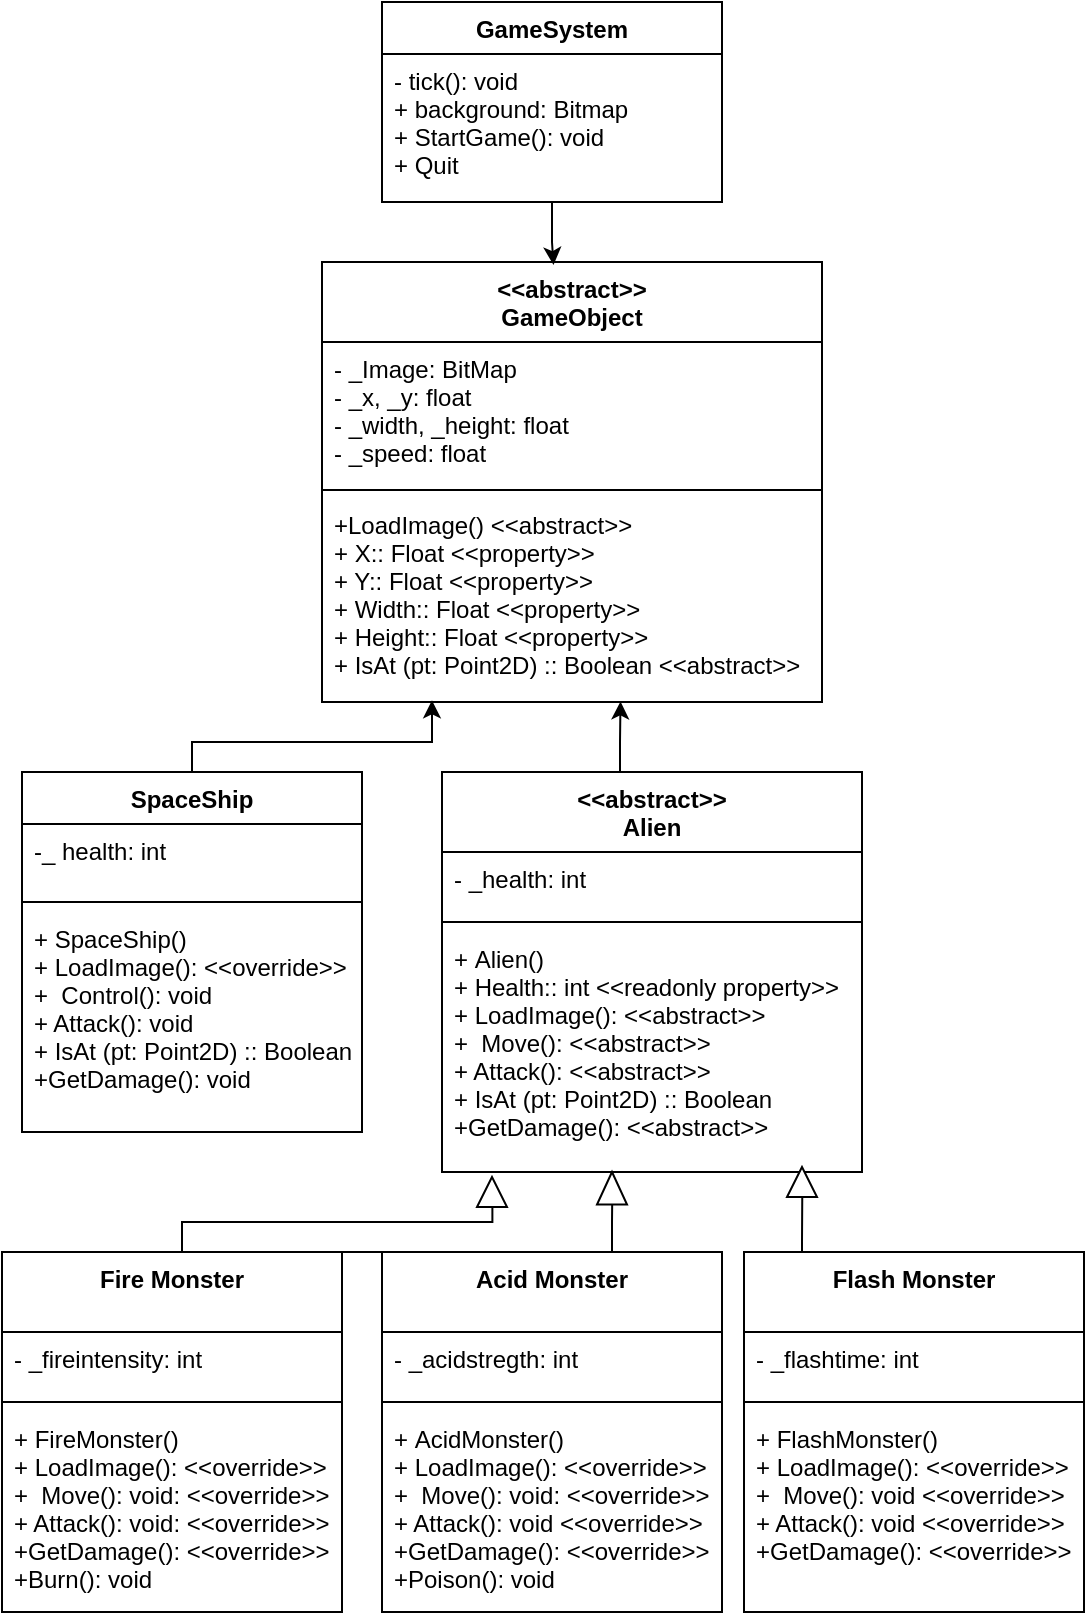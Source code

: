 <mxfile version="21.8.2" type="device">
  <diagram id="C5RBs43oDa-KdzZeNtuy" name="Page-1">
    <mxGraphModel dx="1518" dy="731" grid="1" gridSize="10" guides="1" tooltips="1" connect="1" arrows="1" fold="1" page="1" pageScale="1" pageWidth="827" pageHeight="1169" math="0" shadow="0">
      <root>
        <mxCell id="WIyWlLk6GJQsqaUBKTNV-0" />
        <mxCell id="WIyWlLk6GJQsqaUBKTNV-1" parent="WIyWlLk6GJQsqaUBKTNV-0" />
        <mxCell id="zkfFHV4jXpPFQw0GAbJ--0" value="SpaceShip" style="swimlane;fontStyle=1;align=center;verticalAlign=top;childLayout=stackLayout;horizontal=1;startSize=26;horizontalStack=0;resizeParent=1;resizeLast=0;collapsible=1;marginBottom=0;rounded=0;shadow=0;strokeWidth=1;" parent="WIyWlLk6GJQsqaUBKTNV-1" vertex="1">
          <mxGeometry x="100" y="555" width="170" height="180" as="geometry">
            <mxRectangle x="230" y="140" width="160" height="26" as="alternateBounds" />
          </mxGeometry>
        </mxCell>
        <mxCell id="zkfFHV4jXpPFQw0GAbJ--1" value="-_ health: int" style="text;align=left;verticalAlign=top;spacingLeft=4;spacingRight=4;overflow=hidden;rotatable=0;points=[[0,0.5],[1,0.5]];portConstraint=eastwest;" parent="zkfFHV4jXpPFQw0GAbJ--0" vertex="1">
          <mxGeometry y="26" width="170" height="34" as="geometry" />
        </mxCell>
        <mxCell id="zkfFHV4jXpPFQw0GAbJ--4" value="" style="line;html=1;strokeWidth=1;align=left;verticalAlign=middle;spacingTop=-1;spacingLeft=3;spacingRight=3;rotatable=0;labelPosition=right;points=[];portConstraint=eastwest;" parent="zkfFHV4jXpPFQw0GAbJ--0" vertex="1">
          <mxGeometry y="60" width="170" height="10" as="geometry" />
        </mxCell>
        <mxCell id="zkfFHV4jXpPFQw0GAbJ--5" value="+ SpaceShip()&#xa;+ LoadImage(): &lt;&lt;override&gt;&gt;&#xa;+  Control(): void &#xa;+ Attack(): void &#xa;+ IsAt (pt: Point2D) :: Boolean&#xa;+GetDamage(): void &#xa;" style="text;align=left;verticalAlign=top;spacingLeft=4;spacingRight=4;overflow=hidden;rotatable=0;points=[[0,0.5],[1,0.5]];portConstraint=eastwest;" parent="zkfFHV4jXpPFQw0GAbJ--0" vertex="1">
          <mxGeometry y="70" width="170" height="100" as="geometry" />
        </mxCell>
        <mxCell id="_6Rloa92UqL3oL81wmdt-4" value="&lt;&lt;abstract&gt;&gt;&#xa;GameObject" style="swimlane;fontStyle=1;align=center;verticalAlign=top;childLayout=stackLayout;horizontal=1;startSize=40;horizontalStack=0;resizeParent=1;resizeLast=0;collapsible=1;marginBottom=0;rounded=0;shadow=0;strokeWidth=1;" parent="WIyWlLk6GJQsqaUBKTNV-1" vertex="1">
          <mxGeometry x="250" y="300" width="250" height="220" as="geometry">
            <mxRectangle x="230" y="140" width="160" height="26" as="alternateBounds" />
          </mxGeometry>
        </mxCell>
        <mxCell id="_6Rloa92UqL3oL81wmdt-5" value="- _Image: BitMap&#xa;- _x, _y: float&#xa;- _width, _height: float&#xa;- _speed: float" style="text;align=left;verticalAlign=top;spacingLeft=4;spacingRight=4;overflow=hidden;rotatable=0;points=[[0,0.5],[1,0.5]];portConstraint=eastwest;" parent="_6Rloa92UqL3oL81wmdt-4" vertex="1">
          <mxGeometry y="40" width="250" height="70" as="geometry" />
        </mxCell>
        <mxCell id="_6Rloa92UqL3oL81wmdt-6" value="" style="line;html=1;strokeWidth=1;align=left;verticalAlign=middle;spacingTop=-1;spacingLeft=3;spacingRight=3;rotatable=0;labelPosition=right;points=[];portConstraint=eastwest;" parent="_6Rloa92UqL3oL81wmdt-4" vertex="1">
          <mxGeometry y="110" width="250" height="8" as="geometry" />
        </mxCell>
        <mxCell id="_6Rloa92UqL3oL81wmdt-7" value="+LoadImage() &lt;&lt;abstract&gt;&gt;&#xa;+ X:: Float &lt;&lt;property&gt;&gt;&#xa;+ Y:: Float &lt;&lt;property&gt;&gt;&#xa;+ Width:: Float &lt;&lt;property&gt;&gt;&#xa;+ Height:: Float &lt;&lt;property&gt;&gt;&#xa;+ IsAt (pt: Point2D) :: Boolean &lt;&lt;abstract&gt;&gt;&#xa; " style="text;align=left;verticalAlign=top;spacingLeft=4;spacingRight=4;overflow=hidden;rotatable=0;points=[[0,0.5],[1,0.5]];portConstraint=eastwest;" parent="_6Rloa92UqL3oL81wmdt-4" vertex="1">
          <mxGeometry y="118" width="250" height="102" as="geometry" />
        </mxCell>
        <mxCell id="_6Rloa92UqL3oL81wmdt-25" value="&lt;&lt;abstract&gt;&gt;&#xa;Alien" style="swimlane;fontStyle=1;align=center;verticalAlign=top;childLayout=stackLayout;horizontal=1;startSize=40;horizontalStack=0;resizeParent=1;resizeLast=0;collapsible=1;marginBottom=0;rounded=0;shadow=0;strokeWidth=1;" parent="WIyWlLk6GJQsqaUBKTNV-1" vertex="1">
          <mxGeometry x="310" y="555" width="210" height="200" as="geometry">
            <mxRectangle x="230" y="140" width="160" height="26" as="alternateBounds" />
          </mxGeometry>
        </mxCell>
        <mxCell id="_6Rloa92UqL3oL81wmdt-26" value="- _health: int" style="text;align=left;verticalAlign=top;spacingLeft=4;spacingRight=4;overflow=hidden;rotatable=0;points=[[0,0.5],[1,0.5]];portConstraint=eastwest;" parent="_6Rloa92UqL3oL81wmdt-25" vertex="1">
          <mxGeometry y="40" width="210" height="30" as="geometry" />
        </mxCell>
        <mxCell id="_6Rloa92UqL3oL81wmdt-27" value="" style="line;html=1;strokeWidth=1;align=left;verticalAlign=middle;spacingTop=-1;spacingLeft=3;spacingRight=3;rotatable=0;labelPosition=right;points=[];portConstraint=eastwest;" parent="_6Rloa92UqL3oL81wmdt-25" vertex="1">
          <mxGeometry y="70" width="210" height="10" as="geometry" />
        </mxCell>
        <mxCell id="_6Rloa92UqL3oL81wmdt-28" value="+ Alien()&#xa;+ Health:: int &lt;&lt;readonly property&gt;&gt;&#xa;+ LoadImage(): &lt;&lt;abstract&gt;&gt;&#xa;+  Move(): &lt;&lt;abstract&gt;&gt; &#xa;+ Attack(): &lt;&lt;abstract&gt;&gt; &#xa;+ IsAt (pt: Point2D) :: Boolean&#xa;+GetDamage(): &lt;&lt;abstract&gt;&gt;  &#xa;" style="text;align=left;verticalAlign=top;spacingLeft=4;spacingRight=4;overflow=hidden;rotatable=0;points=[[0,0.5],[1,0.5]];portConstraint=eastwest;" parent="_6Rloa92UqL3oL81wmdt-25" vertex="1">
          <mxGeometry y="80" width="210" height="110" as="geometry" />
        </mxCell>
        <mxCell id="_6Rloa92UqL3oL81wmdt-34" value="Acid Monster" style="swimlane;fontStyle=1;align=center;verticalAlign=top;childLayout=stackLayout;horizontal=1;startSize=40;horizontalStack=0;resizeParent=1;resizeLast=0;collapsible=1;marginBottom=0;rounded=0;shadow=0;strokeWidth=1;" parent="WIyWlLk6GJQsqaUBKTNV-1" vertex="1">
          <mxGeometry x="280" y="795" width="170" height="180" as="geometry">
            <mxRectangle x="230" y="140" width="160" height="26" as="alternateBounds" />
          </mxGeometry>
        </mxCell>
        <mxCell id="_6Rloa92UqL3oL81wmdt-35" value="- _acidstregth: int" style="text;align=left;verticalAlign=top;spacingLeft=4;spacingRight=4;overflow=hidden;rotatable=0;points=[[0,0.5],[1,0.5]];portConstraint=eastwest;" parent="_6Rloa92UqL3oL81wmdt-34" vertex="1">
          <mxGeometry y="40" width="170" height="30" as="geometry" />
        </mxCell>
        <mxCell id="_6Rloa92UqL3oL81wmdt-36" value="" style="line;html=1;strokeWidth=1;align=left;verticalAlign=middle;spacingTop=-1;spacingLeft=3;spacingRight=3;rotatable=0;labelPosition=right;points=[];portConstraint=eastwest;" parent="_6Rloa92UqL3oL81wmdt-34" vertex="1">
          <mxGeometry y="70" width="170" height="10" as="geometry" />
        </mxCell>
        <mxCell id="_6Rloa92UqL3oL81wmdt-37" value="+ AcidMonster()&#xa;+ LoadImage(): &lt;&lt;override&gt;&gt;&#xa;+  Move(): void: &lt;&lt;override&gt;&gt;&#xa;+ Attack(): void &lt;&lt;override&gt;&gt;&#xa;+GetDamage(): &lt;&lt;override&gt;&gt;&#xa;+Poison(): void&#xa;" style="text;align=left;verticalAlign=top;spacingLeft=4;spacingRight=4;overflow=hidden;rotatable=0;points=[[0,0.5],[1,0.5]];portConstraint=eastwest;" parent="_6Rloa92UqL3oL81wmdt-34" vertex="1">
          <mxGeometry y="80" width="170" height="100" as="geometry" />
        </mxCell>
        <mxCell id="_6Rloa92UqL3oL81wmdt-38" value="Flash Monster" style="swimlane;fontStyle=1;align=center;verticalAlign=top;childLayout=stackLayout;horizontal=1;startSize=40;horizontalStack=0;resizeParent=1;resizeLast=0;collapsible=1;marginBottom=0;rounded=0;shadow=0;strokeWidth=1;" parent="WIyWlLk6GJQsqaUBKTNV-1" vertex="1">
          <mxGeometry x="461" y="795" width="170" height="180" as="geometry">
            <mxRectangle x="230" y="140" width="160" height="26" as="alternateBounds" />
          </mxGeometry>
        </mxCell>
        <mxCell id="_6Rloa92UqL3oL81wmdt-39" value="- _flashtime: int" style="text;align=left;verticalAlign=top;spacingLeft=4;spacingRight=4;overflow=hidden;rotatable=0;points=[[0,0.5],[1,0.5]];portConstraint=eastwest;" parent="_6Rloa92UqL3oL81wmdt-38" vertex="1">
          <mxGeometry y="40" width="170" height="30" as="geometry" />
        </mxCell>
        <mxCell id="_6Rloa92UqL3oL81wmdt-40" value="" style="line;html=1;strokeWidth=1;align=left;verticalAlign=middle;spacingTop=-1;spacingLeft=3;spacingRight=3;rotatable=0;labelPosition=right;points=[];portConstraint=eastwest;" parent="_6Rloa92UqL3oL81wmdt-38" vertex="1">
          <mxGeometry y="70" width="170" height="10" as="geometry" />
        </mxCell>
        <mxCell id="_6Rloa92UqL3oL81wmdt-41" value="+ FlashMonster()&#xa;+ LoadImage(): &lt;&lt;override&gt;&gt;&#xa;+  Move(): void &lt;&lt;override&gt;&gt;&#xa;+ Attack(): void &lt;&lt;override&gt;&gt;&#xa;+GetDamage(): &lt;&lt;override&gt;&gt;&#xa;&#xa; &#xa;" style="text;align=left;verticalAlign=top;spacingLeft=4;spacingRight=4;overflow=hidden;rotatable=0;points=[[0,0.5],[1,0.5]];portConstraint=eastwest;" parent="_6Rloa92UqL3oL81wmdt-38" vertex="1">
          <mxGeometry y="80" width="170" height="100" as="geometry" />
        </mxCell>
        <mxCell id="_6Rloa92UqL3oL81wmdt-42" value="Fire Monster" style="swimlane;fontStyle=1;align=center;verticalAlign=top;childLayout=stackLayout;horizontal=1;startSize=40;horizontalStack=0;resizeParent=1;resizeLast=0;collapsible=1;marginBottom=0;rounded=0;shadow=0;strokeWidth=1;" parent="WIyWlLk6GJQsqaUBKTNV-1" vertex="1">
          <mxGeometry x="90" y="795" width="170" height="180" as="geometry">
            <mxRectangle x="230" y="140" width="160" height="26" as="alternateBounds" />
          </mxGeometry>
        </mxCell>
        <mxCell id="_6Rloa92UqL3oL81wmdt-43" value="- _fireintensity: int  " style="text;align=left;verticalAlign=top;spacingLeft=4;spacingRight=4;overflow=hidden;rotatable=0;points=[[0,0.5],[1,0.5]];portConstraint=eastwest;" parent="_6Rloa92UqL3oL81wmdt-42" vertex="1">
          <mxGeometry y="40" width="170" height="30" as="geometry" />
        </mxCell>
        <mxCell id="_6Rloa92UqL3oL81wmdt-44" value="" style="line;html=1;strokeWidth=1;align=left;verticalAlign=middle;spacingTop=-1;spacingLeft=3;spacingRight=3;rotatable=0;labelPosition=right;points=[];portConstraint=eastwest;" parent="_6Rloa92UqL3oL81wmdt-42" vertex="1">
          <mxGeometry y="70" width="170" height="10" as="geometry" />
        </mxCell>
        <mxCell id="_6Rloa92UqL3oL81wmdt-45" value="+ FireMonster()&#xa;+ LoadImage(): &lt;&lt;override&gt;&gt;&#xa;+  Move(): void: &lt;&lt;override&gt;&gt;&#xa;+ Attack(): void: &lt;&lt;override&gt;&gt;&#xa;+GetDamage(): &lt;&lt;override&gt;&gt;&#xa;+Burn(): void&#xa;" style="text;align=left;verticalAlign=top;spacingLeft=4;spacingRight=4;overflow=hidden;rotatable=0;points=[[0,0.5],[1,0.5]];portConstraint=eastwest;" parent="_6Rloa92UqL3oL81wmdt-42" vertex="1">
          <mxGeometry y="80" width="170" height="100" as="geometry" />
        </mxCell>
        <mxCell id="bsC8WfU2Xr_kG-LR6iMm-0" style="edgeStyle=orthogonalEdgeStyle;rounded=0;orthogonalLoop=1;jettySize=auto;html=1;entryX=0.22;entryY=0.992;entryDx=0;entryDy=0;entryPerimeter=0;" edge="1" parent="WIyWlLk6GJQsqaUBKTNV-1" source="zkfFHV4jXpPFQw0GAbJ--0" target="_6Rloa92UqL3oL81wmdt-7">
          <mxGeometry relative="1" as="geometry">
            <Array as="points">
              <mxPoint x="185" y="540" />
              <mxPoint x="305" y="540" />
            </Array>
          </mxGeometry>
        </mxCell>
        <mxCell id="bsC8WfU2Xr_kG-LR6iMm-1" style="edgeStyle=orthogonalEdgeStyle;rounded=0;orthogonalLoop=1;jettySize=auto;html=1;entryX=0.597;entryY=0.997;entryDx=0;entryDy=0;entryPerimeter=0;" edge="1" parent="WIyWlLk6GJQsqaUBKTNV-1" source="_6Rloa92UqL3oL81wmdt-25" target="_6Rloa92UqL3oL81wmdt-7">
          <mxGeometry relative="1" as="geometry">
            <Array as="points">
              <mxPoint x="399" y="540" />
              <mxPoint x="399" y="540" />
            </Array>
          </mxGeometry>
        </mxCell>
        <mxCell id="bsC8WfU2Xr_kG-LR6iMm-2" value="GameSystem" style="swimlane;fontStyle=1;align=center;verticalAlign=top;childLayout=stackLayout;horizontal=1;startSize=26;horizontalStack=0;resizeParent=1;resizeLast=0;collapsible=1;marginBottom=0;rounded=0;shadow=0;strokeWidth=1;" vertex="1" parent="WIyWlLk6GJQsqaUBKTNV-1">
          <mxGeometry x="280" y="170" width="170" height="100" as="geometry">
            <mxRectangle x="230" y="140" width="160" height="26" as="alternateBounds" />
          </mxGeometry>
        </mxCell>
        <mxCell id="bsC8WfU2Xr_kG-LR6iMm-5" value="- tick(): void&#xa;+ background: Bitmap&#xa;+ StartGame(): void&#xa;+ Quit" style="text;align=left;verticalAlign=top;spacingLeft=4;spacingRight=4;overflow=hidden;rotatable=0;points=[[0,0.5],[1,0.5]];portConstraint=eastwest;" vertex="1" parent="bsC8WfU2Xr_kG-LR6iMm-2">
          <mxGeometry y="26" width="170" height="74" as="geometry" />
        </mxCell>
        <mxCell id="bsC8WfU2Xr_kG-LR6iMm-6" style="edgeStyle=orthogonalEdgeStyle;rounded=0;orthogonalLoop=1;jettySize=auto;html=1;entryX=0.463;entryY=0.007;entryDx=0;entryDy=0;entryPerimeter=0;" edge="1" parent="WIyWlLk6GJQsqaUBKTNV-1" source="bsC8WfU2Xr_kG-LR6iMm-2" target="_6Rloa92UqL3oL81wmdt-4">
          <mxGeometry relative="1" as="geometry" />
        </mxCell>
        <mxCell id="bsC8WfU2Xr_kG-LR6iMm-12" style="edgeStyle=orthogonalEdgeStyle;rounded=0;orthogonalLoop=1;jettySize=auto;html=1;entryX=0.741;entryY=0.513;entryDx=0;entryDy=0;entryPerimeter=0;" edge="1" parent="WIyWlLk6GJQsqaUBKTNV-1" source="_6Rloa92UqL3oL81wmdt-42" target="bsC8WfU2Xr_kG-LR6iMm-8">
          <mxGeometry relative="1" as="geometry">
            <Array as="points">
              <mxPoint x="180" y="780" />
              <mxPoint x="335" y="780" />
            </Array>
          </mxGeometry>
        </mxCell>
        <mxCell id="bsC8WfU2Xr_kG-LR6iMm-8" value="" style="triangle;whiteSpace=wrap;html=1;rotation=-90;" vertex="1" parent="WIyWlLk6GJQsqaUBKTNV-1">
          <mxGeometry x="327.5" y="757.5" width="15" height="15" as="geometry" />
        </mxCell>
        <mxCell id="bsC8WfU2Xr_kG-LR6iMm-16" style="edgeStyle=orthogonalEdgeStyle;rounded=0;orthogonalLoop=1;jettySize=auto;html=1;entryX=0.741;entryY=0.513;entryDx=0;entryDy=0;entryPerimeter=0;" edge="1" parent="WIyWlLk6GJQsqaUBKTNV-1" target="bsC8WfU2Xr_kG-LR6iMm-17">
          <mxGeometry relative="1" as="geometry">
            <mxPoint x="240" y="795" as="sourcePoint" />
            <Array as="points">
              <mxPoint x="395" y="795" />
              <mxPoint x="395" y="780" />
            </Array>
          </mxGeometry>
        </mxCell>
        <mxCell id="bsC8WfU2Xr_kG-LR6iMm-17" value="" style="triangle;whiteSpace=wrap;html=1;rotation=-90;" vertex="1" parent="WIyWlLk6GJQsqaUBKTNV-1">
          <mxGeometry x="386.88" y="755.63" width="16.25" height="15" as="geometry" />
        </mxCell>
        <mxCell id="bsC8WfU2Xr_kG-LR6iMm-20" style="edgeStyle=orthogonalEdgeStyle;rounded=0;orthogonalLoop=1;jettySize=auto;html=1;entryX=0.741;entryY=0.513;entryDx=0;entryDy=0;entryPerimeter=0;" edge="1" parent="WIyWlLk6GJQsqaUBKTNV-1" target="bsC8WfU2Xr_kG-LR6iMm-21">
          <mxGeometry relative="1" as="geometry">
            <mxPoint x="490" y="795.01" as="sourcePoint" />
            <Array as="points">
              <mxPoint x="490" y="790" />
              <mxPoint x="490" y="775" />
            </Array>
          </mxGeometry>
        </mxCell>
        <mxCell id="bsC8WfU2Xr_kG-LR6iMm-21" value="" style="triangle;whiteSpace=wrap;html=1;rotation=-90;" vertex="1" parent="WIyWlLk6GJQsqaUBKTNV-1">
          <mxGeometry x="482.5" y="752.5" width="15" height="15" as="geometry" />
        </mxCell>
      </root>
    </mxGraphModel>
  </diagram>
</mxfile>
